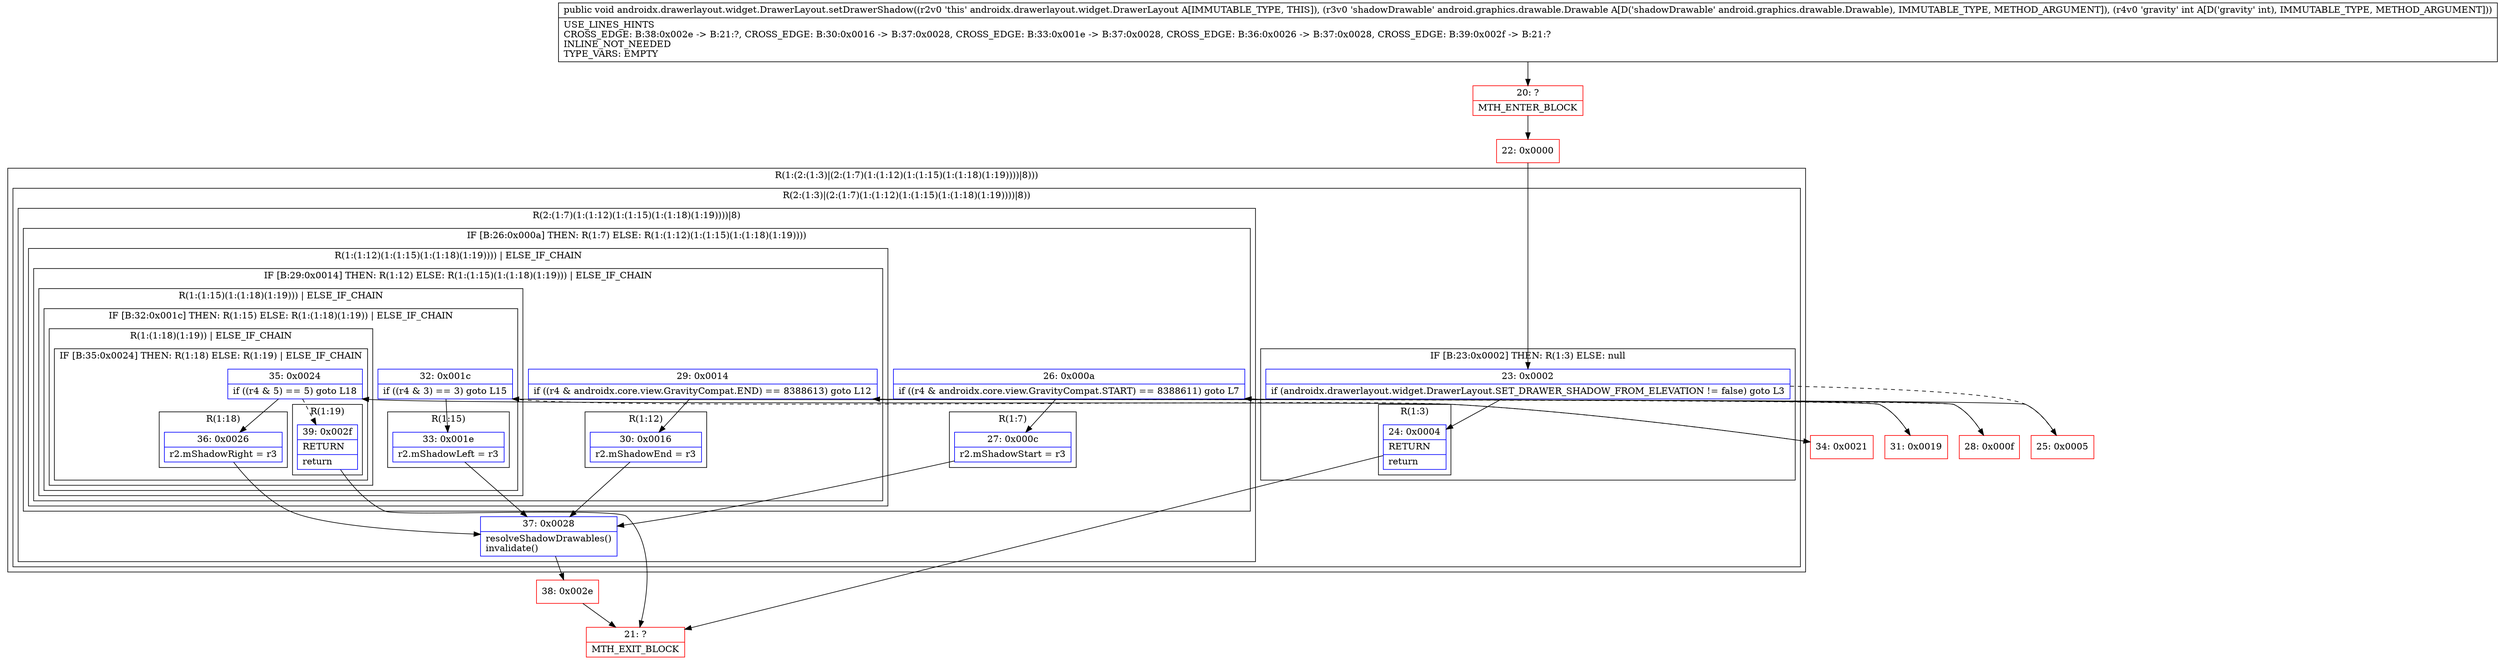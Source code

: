 digraph "CFG forandroidx.drawerlayout.widget.DrawerLayout.setDrawerShadow(Landroid\/graphics\/drawable\/Drawable;I)V" {
subgraph cluster_Region_702789600 {
label = "R(1:(2:(1:3)|(2:(1:7)(1:(1:12)(1:(1:15)(1:(1:18)(1:19))))|8)))";
node [shape=record,color=blue];
subgraph cluster_Region_213038116 {
label = "R(2:(1:3)|(2:(1:7)(1:(1:12)(1:(1:15)(1:(1:18)(1:19))))|8))";
node [shape=record,color=blue];
subgraph cluster_IfRegion_1023972165 {
label = "IF [B:23:0x0002] THEN: R(1:3) ELSE: null";
node [shape=record,color=blue];
Node_23 [shape=record,label="{23\:\ 0x0002|if (androidx.drawerlayout.widget.DrawerLayout.SET_DRAWER_SHADOW_FROM_ELEVATION != false) goto L3\l}"];
subgraph cluster_Region_573419573 {
label = "R(1:3)";
node [shape=record,color=blue];
Node_24 [shape=record,label="{24\:\ 0x0004|RETURN\l|return\l}"];
}
}
subgraph cluster_Region_382033703 {
label = "R(2:(1:7)(1:(1:12)(1:(1:15)(1:(1:18)(1:19))))|8)";
node [shape=record,color=blue];
subgraph cluster_IfRegion_265275983 {
label = "IF [B:26:0x000a] THEN: R(1:7) ELSE: R(1:(1:12)(1:(1:15)(1:(1:18)(1:19))))";
node [shape=record,color=blue];
Node_26 [shape=record,label="{26\:\ 0x000a|if ((r4 & androidx.core.view.GravityCompat.START) == 8388611) goto L7\l}"];
subgraph cluster_Region_1990521416 {
label = "R(1:7)";
node [shape=record,color=blue];
Node_27 [shape=record,label="{27\:\ 0x000c|r2.mShadowStart = r3\l}"];
}
subgraph cluster_Region_960972977 {
label = "R(1:(1:12)(1:(1:15)(1:(1:18)(1:19)))) | ELSE_IF_CHAIN\l";
node [shape=record,color=blue];
subgraph cluster_IfRegion_96933081 {
label = "IF [B:29:0x0014] THEN: R(1:12) ELSE: R(1:(1:15)(1:(1:18)(1:19))) | ELSE_IF_CHAIN\l";
node [shape=record,color=blue];
Node_29 [shape=record,label="{29\:\ 0x0014|if ((r4 & androidx.core.view.GravityCompat.END) == 8388613) goto L12\l}"];
subgraph cluster_Region_1957374876 {
label = "R(1:12)";
node [shape=record,color=blue];
Node_30 [shape=record,label="{30\:\ 0x0016|r2.mShadowEnd = r3\l}"];
}
subgraph cluster_Region_634167795 {
label = "R(1:(1:15)(1:(1:18)(1:19))) | ELSE_IF_CHAIN\l";
node [shape=record,color=blue];
subgraph cluster_IfRegion_650995515 {
label = "IF [B:32:0x001c] THEN: R(1:15) ELSE: R(1:(1:18)(1:19)) | ELSE_IF_CHAIN\l";
node [shape=record,color=blue];
Node_32 [shape=record,label="{32\:\ 0x001c|if ((r4 & 3) == 3) goto L15\l}"];
subgraph cluster_Region_454156007 {
label = "R(1:15)";
node [shape=record,color=blue];
Node_33 [shape=record,label="{33\:\ 0x001e|r2.mShadowLeft = r3\l}"];
}
subgraph cluster_Region_919335378 {
label = "R(1:(1:18)(1:19)) | ELSE_IF_CHAIN\l";
node [shape=record,color=blue];
subgraph cluster_IfRegion_1984437697 {
label = "IF [B:35:0x0024] THEN: R(1:18) ELSE: R(1:19) | ELSE_IF_CHAIN\l";
node [shape=record,color=blue];
Node_35 [shape=record,label="{35\:\ 0x0024|if ((r4 & 5) == 5) goto L18\l}"];
subgraph cluster_Region_1005668492 {
label = "R(1:18)";
node [shape=record,color=blue];
Node_36 [shape=record,label="{36\:\ 0x0026|r2.mShadowRight = r3\l}"];
}
subgraph cluster_Region_771907571 {
label = "R(1:19)";
node [shape=record,color=blue];
Node_39 [shape=record,label="{39\:\ 0x002f|RETURN\l|return\l}"];
}
}
}
}
}
}
}
}
Node_37 [shape=record,label="{37\:\ 0x0028|resolveShadowDrawables()\linvalidate()\l}"];
}
}
}
Node_20 [shape=record,color=red,label="{20\:\ ?|MTH_ENTER_BLOCK\l}"];
Node_22 [shape=record,color=red,label="{22\:\ 0x0000}"];
Node_21 [shape=record,color=red,label="{21\:\ ?|MTH_EXIT_BLOCK\l}"];
Node_25 [shape=record,color=red,label="{25\:\ 0x0005}"];
Node_38 [shape=record,color=red,label="{38\:\ 0x002e}"];
Node_28 [shape=record,color=red,label="{28\:\ 0x000f}"];
Node_31 [shape=record,color=red,label="{31\:\ 0x0019}"];
Node_34 [shape=record,color=red,label="{34\:\ 0x0021}"];
MethodNode[shape=record,label="{public void androidx.drawerlayout.widget.DrawerLayout.setDrawerShadow((r2v0 'this' androidx.drawerlayout.widget.DrawerLayout A[IMMUTABLE_TYPE, THIS]), (r3v0 'shadowDrawable' android.graphics.drawable.Drawable A[D('shadowDrawable' android.graphics.drawable.Drawable), IMMUTABLE_TYPE, METHOD_ARGUMENT]), (r4v0 'gravity' int A[D('gravity' int), IMMUTABLE_TYPE, METHOD_ARGUMENT]))  | USE_LINES_HINTS\lCROSS_EDGE: B:38:0x002e \-\> B:21:?, CROSS_EDGE: B:30:0x0016 \-\> B:37:0x0028, CROSS_EDGE: B:33:0x001e \-\> B:37:0x0028, CROSS_EDGE: B:36:0x0026 \-\> B:37:0x0028, CROSS_EDGE: B:39:0x002f \-\> B:21:?\lINLINE_NOT_NEEDED\lTYPE_VARS: EMPTY\l}"];
MethodNode -> Node_20;Node_23 -> Node_24;
Node_23 -> Node_25[style=dashed];
Node_24 -> Node_21;
Node_26 -> Node_27;
Node_26 -> Node_28[style=dashed];
Node_27 -> Node_37;
Node_29 -> Node_30;
Node_29 -> Node_31[style=dashed];
Node_30 -> Node_37;
Node_32 -> Node_33;
Node_32 -> Node_34[style=dashed];
Node_33 -> Node_37;
Node_35 -> Node_36;
Node_35 -> Node_39[style=dashed];
Node_36 -> Node_37;
Node_39 -> Node_21;
Node_37 -> Node_38;
Node_20 -> Node_22;
Node_22 -> Node_23;
Node_25 -> Node_26;
Node_38 -> Node_21;
Node_28 -> Node_29;
Node_31 -> Node_32;
Node_34 -> Node_35;
}

